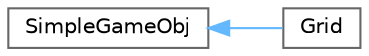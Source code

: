 digraph "Graphical Class Hierarchy"
{
 // LATEX_PDF_SIZE
  bgcolor="transparent";
  edge [fontname=Helvetica,fontsize=10,labelfontname=Helvetica,labelfontsize=10];
  node [fontname=Helvetica,fontsize=10,shape=box,height=0.2,width=0.4];
  rankdir="LR";
  Node0 [id="Node000000",label="SimpleGameObj",height=0.2,width=0.4,color="grey40", fillcolor="white", style="filled",URL="$class_simple_game_obj.html",tooltip=" "];
  Node0 -> Node1 [id="edge345_Node000000_Node000001",dir="back",color="steelblue1",style="solid",tooltip=" "];
  Node1 [id="Node000001",label="Grid",height=0.2,width=0.4,color="grey40", fillcolor="white", style="filled",URL="$class_grid.html",tooltip=" "];
}
